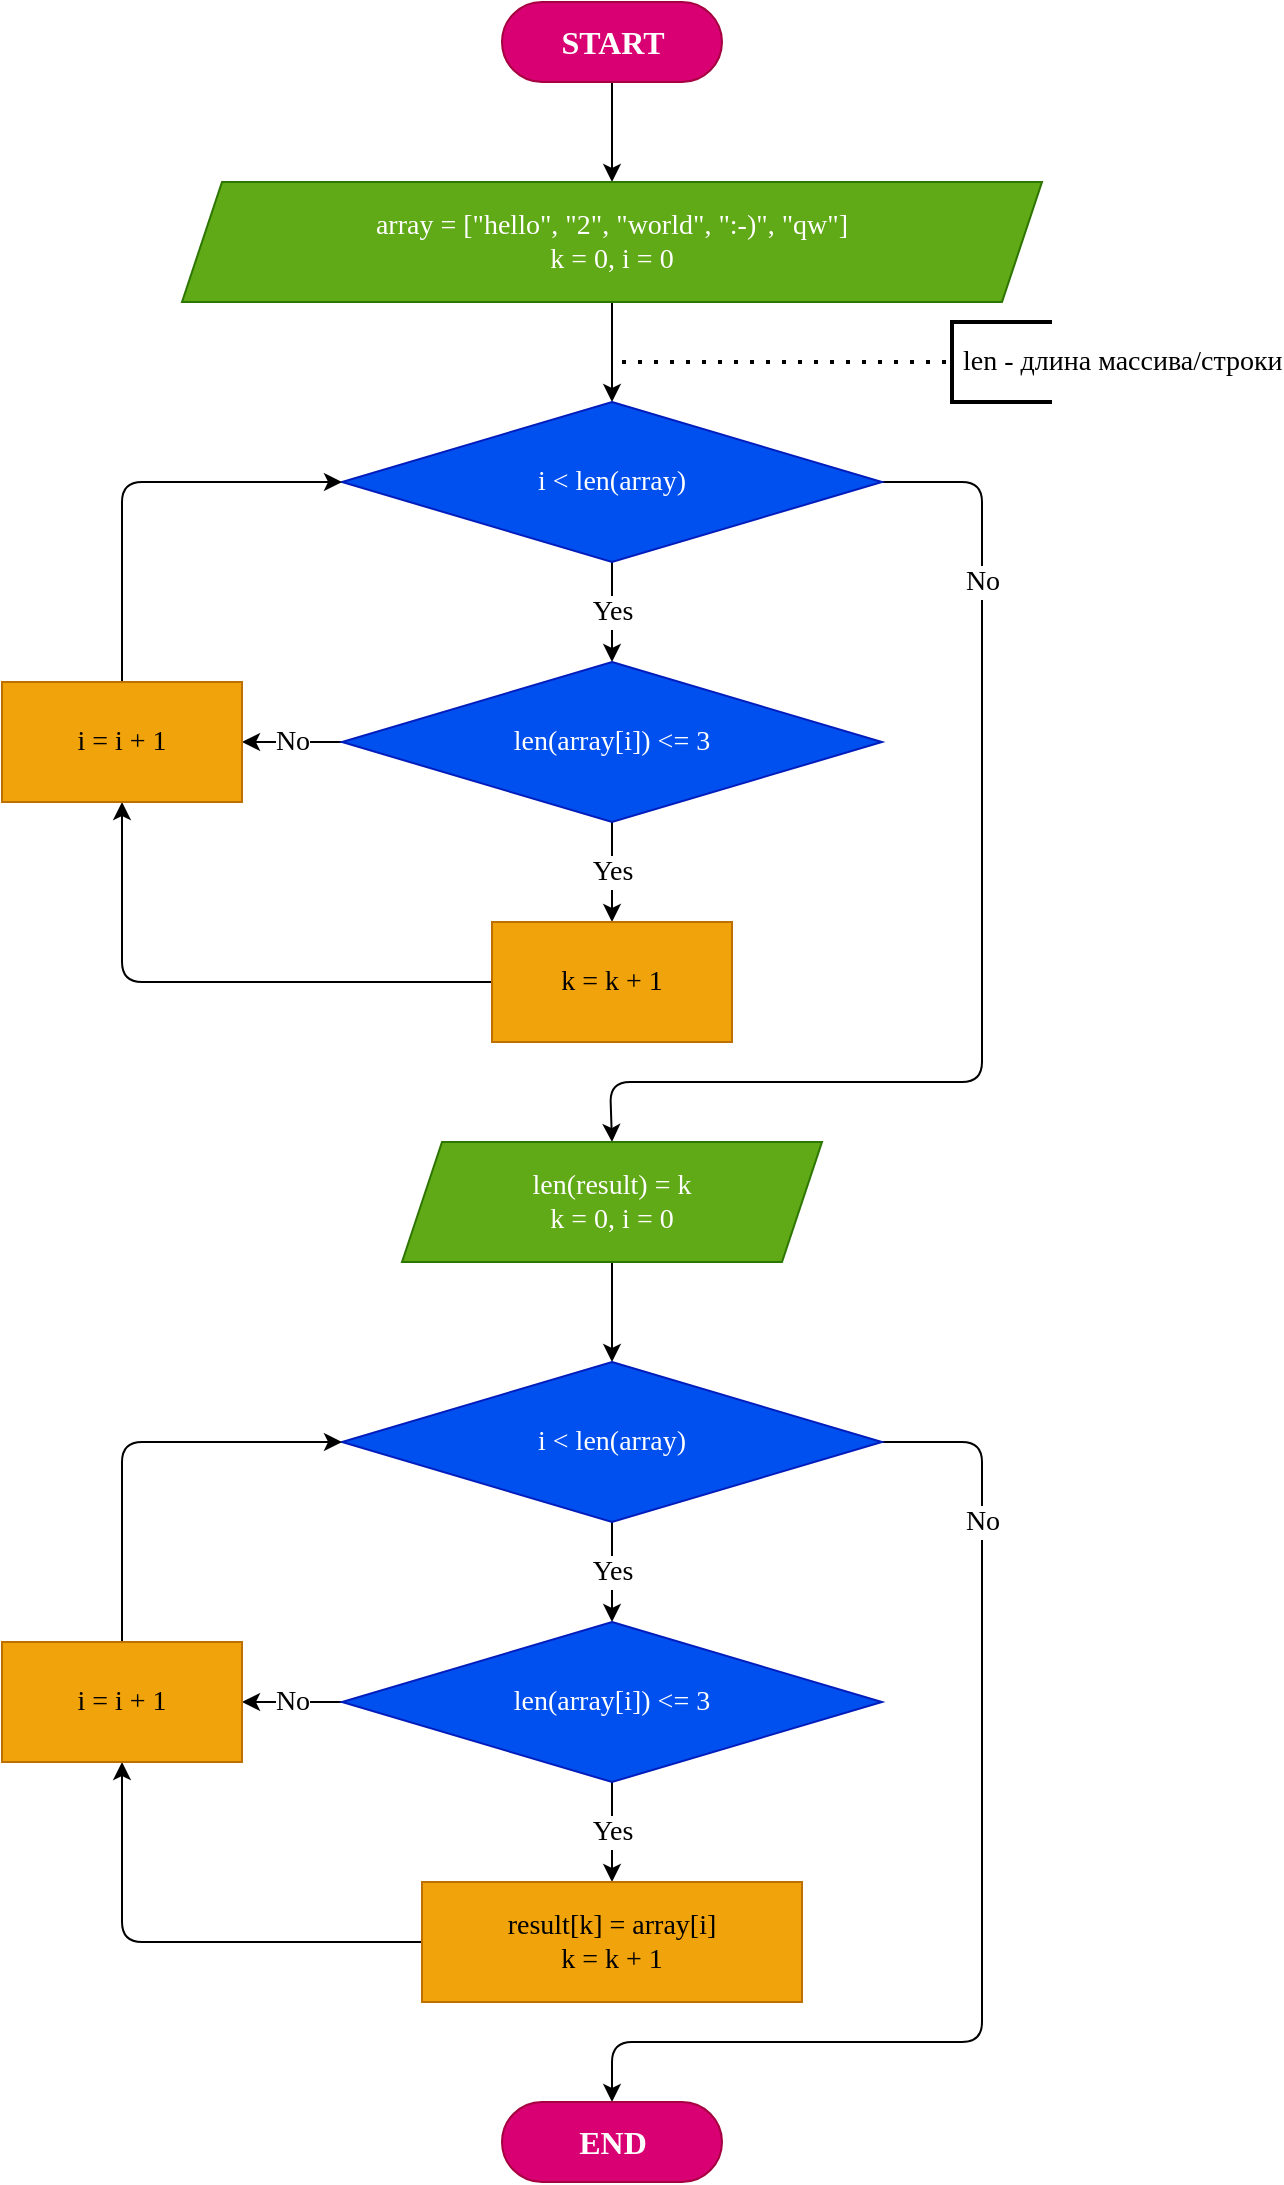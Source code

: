 <mxfile>
    <diagram id="s2xcxfEr0acGgYOsYXea" name="Страница 1">
        <mxGraphModel dx="1145" dy="790" grid="1" gridSize="10" guides="1" tooltips="1" connect="1" arrows="1" fold="1" page="1" pageScale="1" pageWidth="827" pageHeight="1169" math="0" shadow="0">
            <root>
                <mxCell id="0"/>
                <mxCell id="1" parent="0"/>
                <mxCell id="4" value="" style="edgeStyle=none;html=1;exitX=0.5;exitY=0.5;exitDx=0;exitDy=15;exitPerimeter=0;" parent="1" source="38" target="3" edge="1">
                    <mxGeometry relative="1" as="geometry">
                        <mxPoint x="414" y="70" as="sourcePoint"/>
                    </mxGeometry>
                </mxCell>
                <mxCell id="6" value="" style="edgeStyle=none;html=1;fontSize=14;" parent="1" source="3" target="5" edge="1">
                    <mxGeometry relative="1" as="geometry"/>
                </mxCell>
                <mxCell id="3" value="&lt;div style=&quot;font-size: 14px&quot;&gt;array = [&quot;hello&quot;, &quot;2&quot;, &quot;world&quot;, &quot;:-)&quot;, &quot;qw&quot;]&lt;/div&gt;&lt;div style=&quot;font-size: 14px&quot;&gt;k = 0, i = 0&lt;/div&gt;" style="shape=parallelogram;perimeter=parallelogramPerimeter;whiteSpace=wrap;html=1;fixedSize=1;fontSize=14;fontFamily=Lucida Console;fillColor=#60a917;fontColor=#ffffff;strokeColor=#2D7600;" parent="1" vertex="1">
                    <mxGeometry x="200" y="120" width="430" height="60" as="geometry"/>
                </mxCell>
                <mxCell id="8" value="Yes" style="edgeStyle=none;html=1;fontSize=14;fontFamily=Lucida Console;" parent="1" source="5" target="7" edge="1">
                    <mxGeometry relative="1" as="geometry"/>
                </mxCell>
                <mxCell id="17" value="No" style="edgeStyle=none;html=1;exitX=1;exitY=0.5;exitDx=0;exitDy=0;entryX=0.5;entryY=0;entryDx=0;entryDy=0;fontSize=14;fontFamily=Lucida Console;" parent="1" source="5" target="16" edge="1">
                    <mxGeometry x="-0.647" relative="1" as="geometry">
                        <Array as="points">
                            <mxPoint x="600" y="270"/>
                            <mxPoint x="600" y="440"/>
                            <mxPoint x="600" y="570"/>
                            <mxPoint x="414" y="570"/>
                        </Array>
                        <mxPoint as="offset"/>
                    </mxGeometry>
                </mxCell>
                <mxCell id="5" value="i &amp;lt; len(array)" style="rhombus;whiteSpace=wrap;html=1;fontSize=14;fontFamily=Lucida Console;fillColor=#0050ef;fontColor=#ffffff;strokeColor=#001DBC;" parent="1" vertex="1">
                    <mxGeometry x="280" y="230" width="270" height="80" as="geometry"/>
                </mxCell>
                <mxCell id="10" value="Yes" style="edgeStyle=none;html=1;fontSize=14;fontFamily=Lucida Console;" parent="1" source="7" target="9" edge="1">
                    <mxGeometry relative="1" as="geometry"/>
                </mxCell>
                <mxCell id="13" value="No" style="edgeStyle=none;html=1;fontSize=14;fontFamily=Lucida Console;" parent="1" source="7" target="12" edge="1">
                    <mxGeometry relative="1" as="geometry"/>
                </mxCell>
                <mxCell id="7" value="len(array[i]) &amp;lt;= 3" style="rhombus;whiteSpace=wrap;html=1;fontSize=14;fontFamily=Lucida Console;fillColor=#0050ef;fontColor=#ffffff;strokeColor=#001DBC;" parent="1" vertex="1">
                    <mxGeometry x="280" y="360" width="270" height="80" as="geometry"/>
                </mxCell>
                <mxCell id="14" style="edgeStyle=none;html=1;exitX=0;exitY=0.5;exitDx=0;exitDy=0;entryX=0.5;entryY=1;entryDx=0;entryDy=0;fontSize=14;fontFamily=Lucida Console;" parent="1" source="9" target="12" edge="1">
                    <mxGeometry relative="1" as="geometry">
                        <Array as="points">
                            <mxPoint x="170" y="520"/>
                        </Array>
                    </mxGeometry>
                </mxCell>
                <mxCell id="9" value="k = k + 1" style="whiteSpace=wrap;html=1;fontSize=14;fontFamily=Lucida Console;fillColor=#f0a30a;fontColor=#000000;strokeColor=#BD7000;" parent="1" vertex="1">
                    <mxGeometry x="355" y="490" width="120" height="60" as="geometry"/>
                </mxCell>
                <mxCell id="15" style="edgeStyle=none;html=1;exitX=0.5;exitY=0;exitDx=0;exitDy=0;entryX=0;entryY=0.5;entryDx=0;entryDy=0;fontSize=14;fontFamily=Lucida Console;" parent="1" source="12" target="5" edge="1">
                    <mxGeometry relative="1" as="geometry">
                        <Array as="points">
                            <mxPoint x="170" y="270"/>
                        </Array>
                    </mxGeometry>
                </mxCell>
                <mxCell id="12" value="i = i + 1" style="whiteSpace=wrap;html=1;fontSize=14;fontFamily=Lucida Console;fillColor=#f0a30a;fontColor=#000000;strokeColor=#BD7000;" parent="1" vertex="1">
                    <mxGeometry x="110" y="370" width="120" height="60" as="geometry"/>
                </mxCell>
                <mxCell id="19" style="edgeStyle=none;html=1;exitX=0.5;exitY=1;exitDx=0;exitDy=0;entryX=0.5;entryY=0;entryDx=0;entryDy=0;fontFamily=Lucida Console;fontSize=14;" parent="1" source="16" target="18" edge="1">
                    <mxGeometry relative="1" as="geometry"/>
                </mxCell>
                <mxCell id="16" value="len(result) = k&lt;br&gt;k = 0, i = 0" style="shape=parallelogram;perimeter=parallelogramPerimeter;whiteSpace=wrap;html=1;fixedSize=1;fontSize=14;fontFamily=Lucida Console;fillColor=#60a917;fontColor=#ffffff;strokeColor=#2D7600;" parent="1" vertex="1">
                    <mxGeometry x="310" y="600" width="210" height="60" as="geometry"/>
                </mxCell>
                <mxCell id="21" value="Yes" style="edgeStyle=none;html=1;exitX=0.5;exitY=1;exitDx=0;exitDy=0;entryX=0.5;entryY=0;entryDx=0;entryDy=0;fontFamily=Lucida Console;fontSize=14;" parent="1" source="18" target="20" edge="1">
                    <mxGeometry relative="1" as="geometry"/>
                </mxCell>
                <mxCell id="29" value="No" style="edgeStyle=none;html=1;exitX=1;exitY=0.5;exitDx=0;exitDy=0;entryX=0.5;entryY=0.5;entryDx=0;entryDy=-20;fontFamily=Lucida Console;fontSize=14;entryPerimeter=0;" parent="1" source="18" target="39" edge="1">
                    <mxGeometry x="-0.681" relative="1" as="geometry">
                        <Array as="points">
                            <mxPoint x="600" y="750"/>
                            <mxPoint x="600" y="920"/>
                            <mxPoint x="600" y="1050"/>
                            <mxPoint x="415" y="1050"/>
                        </Array>
                        <mxPoint as="offset"/>
                        <mxPoint x="415" y="1080" as="targetPoint"/>
                    </mxGeometry>
                </mxCell>
                <mxCell id="18" value="i &amp;lt; len(array)" style="rhombus;whiteSpace=wrap;html=1;fontSize=14;fontFamily=Lucida Console;fillColor=#0050ef;fontColor=#ffffff;strokeColor=#001DBC;" parent="1" vertex="1">
                    <mxGeometry x="280" y="710" width="270" height="80" as="geometry"/>
                </mxCell>
                <mxCell id="23" value="Yes" style="edgeStyle=none;html=1;fontFamily=Lucida Console;fontSize=14;" parent="1" source="20" target="22" edge="1">
                    <mxGeometry relative="1" as="geometry"/>
                </mxCell>
                <mxCell id="25" value="No" style="edgeStyle=none;html=1;fontFamily=Lucida Console;fontSize=14;" parent="1" source="20" target="24" edge="1">
                    <mxGeometry relative="1" as="geometry"/>
                </mxCell>
                <mxCell id="20" value="len(array[i]) &amp;lt;= 3" style="rhombus;whiteSpace=wrap;html=1;fontSize=14;fontFamily=Lucida Console;fillColor=#0050ef;fontColor=#ffffff;strokeColor=#001DBC;" parent="1" vertex="1">
                    <mxGeometry x="280" y="840" width="270" height="80" as="geometry"/>
                </mxCell>
                <mxCell id="26" style="edgeStyle=none;html=1;exitX=0;exitY=0.5;exitDx=0;exitDy=0;entryX=0.5;entryY=1;entryDx=0;entryDy=0;fontFamily=Lucida Console;fontSize=14;" parent="1" source="22" target="24" edge="1">
                    <mxGeometry relative="1" as="geometry">
                        <Array as="points">
                            <mxPoint x="170" y="1000"/>
                        </Array>
                    </mxGeometry>
                </mxCell>
                <mxCell id="22" value="result[k] = array[i]&lt;br&gt;k = k + 1" style="whiteSpace=wrap;html=1;fontSize=14;fontFamily=Lucida Console;fillColor=#f0a30a;fontColor=#000000;strokeColor=#BD7000;" parent="1" vertex="1">
                    <mxGeometry x="320" y="970" width="190" height="60" as="geometry"/>
                </mxCell>
                <mxCell id="27" style="edgeStyle=none;html=1;exitX=0.5;exitY=0;exitDx=0;exitDy=0;entryX=0;entryY=0.5;entryDx=0;entryDy=0;fontFamily=Lucida Console;fontSize=14;" parent="1" source="24" target="18" edge="1">
                    <mxGeometry relative="1" as="geometry">
                        <Array as="points">
                            <mxPoint x="170" y="750"/>
                        </Array>
                    </mxGeometry>
                </mxCell>
                <mxCell id="24" value="i = i + 1" style="whiteSpace=wrap;html=1;fontSize=14;fontFamily=Lucida Console;fillColor=#f0a30a;fontColor=#000000;strokeColor=#BD7000;" parent="1" vertex="1">
                    <mxGeometry x="110" y="850" width="120" height="60" as="geometry"/>
                </mxCell>
                <mxCell id="36" value="&amp;nbsp;len - длина массива/строки" style="strokeWidth=2;html=1;shape=mxgraph.flowchart.annotation_1;align=left;pointerEvents=1;fontFamily=Lucida Console;fontSize=14;" vertex="1" parent="1">
                    <mxGeometry x="585" y="190" width="50" height="40" as="geometry"/>
                </mxCell>
                <mxCell id="37" value="" style="endArrow=none;dashed=1;html=1;dashPattern=1 3;strokeWidth=2;fontFamily=Lucida Console;fontSize=14;entryX=0;entryY=0.5;entryDx=0;entryDy=0;entryPerimeter=0;" edge="1" parent="1" target="36">
                    <mxGeometry width="50" height="50" relative="1" as="geometry">
                        <mxPoint x="420" y="210" as="sourcePoint"/>
                        <mxPoint x="430" y="210" as="targetPoint"/>
                    </mxGeometry>
                </mxCell>
                <mxCell id="38" value="START" style="html=1;dashed=0;whitespace=wrap;shape=mxgraph.dfd.start;fontFamily=Lucida Console;fontSize=16;fillColor=#d80073;fontColor=#ffffff;strokeColor=#A50040;fontStyle=1" vertex="1" parent="1">
                    <mxGeometry x="360" y="30" width="110" height="40" as="geometry"/>
                </mxCell>
                <mxCell id="39" value="END" style="html=1;dashed=0;whitespace=wrap;shape=mxgraph.dfd.start;fontFamily=Lucida Console;fontSize=16;fillColor=#d80073;fontColor=#ffffff;strokeColor=#A50040;fontStyle=1" vertex="1" parent="1">
                    <mxGeometry x="360" y="1080" width="110" height="40" as="geometry"/>
                </mxCell>
            </root>
        </mxGraphModel>
    </diagram>
</mxfile>